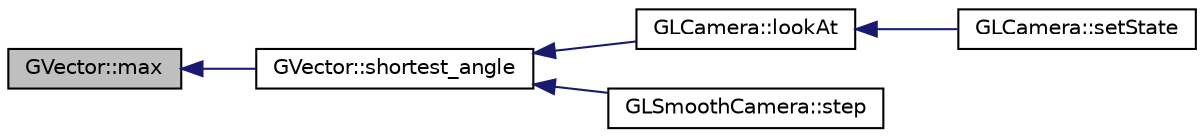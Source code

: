 digraph "GVector::max"
{
 // INTERACTIVE_SVG=YES
  edge [fontname="Helvetica",fontsize="10",labelfontname="Helvetica",labelfontsize="10"];
  node [fontname="Helvetica",fontsize="10",shape=record];
  rankdir="LR";
  Node1 [label="GVector::max",height=0.2,width=0.4,color="black", fillcolor="grey75", style="filled", fontcolor="black"];
  Node1 -> Node2 [dir="back",color="midnightblue",fontsize="10",style="solid",fontname="Helvetica"];
  Node2 [label="GVector::shortest_angle",height=0.2,width=0.4,color="black", fillcolor="white", style="filled",URL="$d5/da9/namespace_g_vector.html#ae4a807e9dc2a416644ea302a70ed29ab"];
  Node2 -> Node3 [dir="back",color="midnightblue",fontsize="10",style="solid",fontname="Helvetica"];
  Node3 [label="GLCamera::lookAt",height=0.2,width=0.4,color="black", fillcolor="white", style="filled",URL="$da/d43/class_g_l_camera.html#ac3b34c8cc66811a43b8cfb01e0ad1891"];
  Node3 -> Node4 [dir="back",color="midnightblue",fontsize="10",style="solid",fontname="Helvetica"];
  Node4 [label="GLCamera::setState",height=0.2,width=0.4,color="black", fillcolor="white", style="filled",URL="$da/d43/class_g_l_camera.html#aa1dfaa9938549bc9ad493b227825985e"];
  Node2 -> Node5 [dir="back",color="midnightblue",fontsize="10",style="solid",fontname="Helvetica"];
  Node5 [label="GLSmoothCamera::step",height=0.2,width=0.4,color="black", fillcolor="white", style="filled",URL="$d1/df7/class_g_l_smooth_camera.html#add439f1b02e8e3a95367f6640ebeb173"];
}
